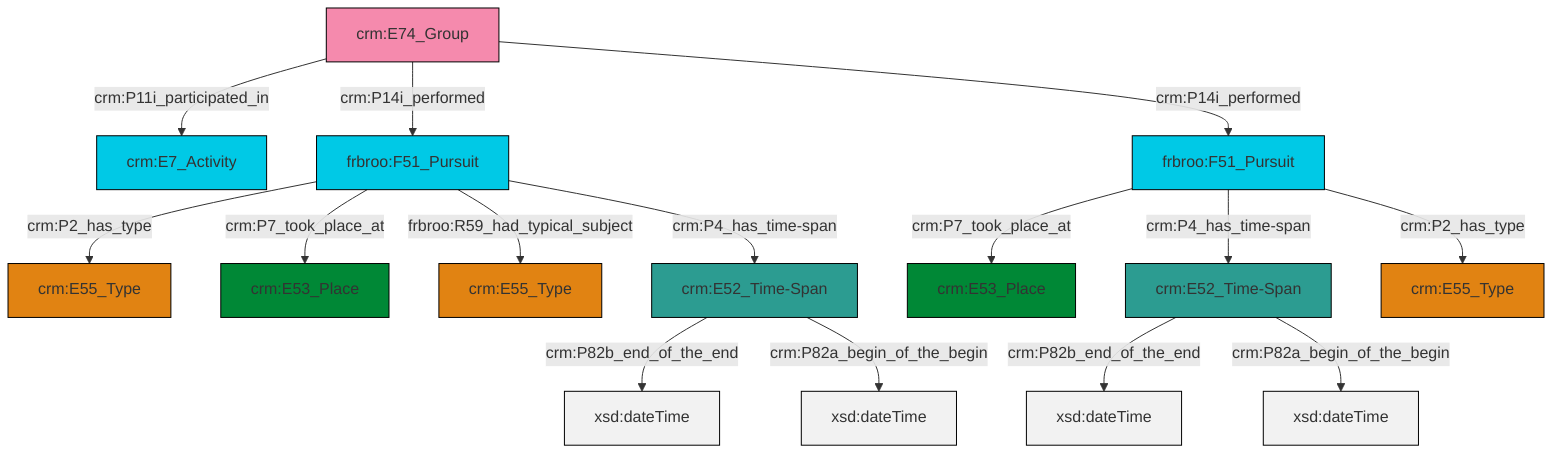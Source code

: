 graph TD
classDef Literal fill:#f2f2f2,stroke:#000000;
classDef CRM_Entity fill:#FFFFFF,stroke:#000000;
classDef Temporal_Entity fill:#00C9E6, stroke:#000000;
classDef Type fill:#E18312, stroke:#000000;
classDef Time-Span fill:#2C9C91, stroke:#000000;
classDef Appellation fill:#FFEB7F, stroke:#000000;
classDef Place fill:#008836, stroke:#000000;
classDef Persistent_Item fill:#B266B2, stroke:#000000;
classDef Conceptual_Object fill:#FFD700, stroke:#000000;
classDef Physical_Thing fill:#D2B48C, stroke:#000000;
classDef Actor fill:#f58aad, stroke:#000000;
classDef PC_Classes fill:#4ce600, stroke:#000000;
classDef Multi fill:#cccccc,stroke:#000000;

0["frbroo:F51_Pursuit"]:::Temporal_Entity -->|crm:P2_has_type| 1["crm:E55_Type"]:::Type
2["crm:E52_Time-Span"]:::Time-Span -->|crm:P82b_end_of_the_end| 3[xsd:dateTime]:::Literal
7["crm:E74_Group"]:::Actor -->|crm:P11i_participated_in| 5["crm:E7_Activity"]:::Temporal_Entity
13["frbroo:F51_Pursuit"]:::Temporal_Entity -->|crm:P7_took_place_at| 11["crm:E53_Place"]:::Place
7["crm:E74_Group"]:::Actor -->|crm:P14i_performed| 0["frbroo:F51_Pursuit"]:::Temporal_Entity
0["frbroo:F51_Pursuit"]:::Temporal_Entity -->|crm:P7_took_place_at| 14["crm:E53_Place"]:::Place
0["frbroo:F51_Pursuit"]:::Temporal_Entity -->|frbroo:R59_had_typical_subject| 15["crm:E55_Type"]:::Type
13["frbroo:F51_Pursuit"]:::Temporal_Entity -->|crm:P4_has_time-span| 2["crm:E52_Time-Span"]:::Time-Span
8["crm:E52_Time-Span"]:::Time-Span -->|crm:P82b_end_of_the_end| 23[xsd:dateTime]:::Literal
8["crm:E52_Time-Span"]:::Time-Span -->|crm:P82a_begin_of_the_begin| 26[xsd:dateTime]:::Literal
7["crm:E74_Group"]:::Actor -->|crm:P14i_performed| 13["frbroo:F51_Pursuit"]:::Temporal_Entity
2["crm:E52_Time-Span"]:::Time-Span -->|crm:P82a_begin_of_the_begin| 27[xsd:dateTime]:::Literal
0["frbroo:F51_Pursuit"]:::Temporal_Entity -->|crm:P4_has_time-span| 8["crm:E52_Time-Span"]:::Time-Span
13["frbroo:F51_Pursuit"]:::Temporal_Entity -->|crm:P2_has_type| 16["crm:E55_Type"]:::Type